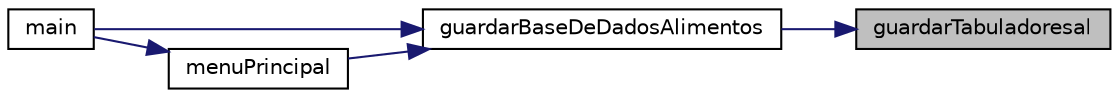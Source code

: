 digraph "guardarTabuladoresal"
{
 // LATEX_PDF_SIZE
  edge [fontname="Helvetica",fontsize="10",labelfontname="Helvetica",labelfontsize="10"];
  node [fontname="Helvetica",fontsize="10",shape=record];
  rankdir="RL";
  Node1 [label="guardarTabuladoresal",height=0.2,width=0.4,color="black", fillcolor="grey75", style="filled", fontcolor="black",tooltip="Guardar dados no ficheiro txt com Tabs."];
  Node1 -> Node2 [dir="back",color="midnightblue",fontsize="10",style="solid",fontname="Helvetica"];
  Node2 [label="guardarBaseDeDadosAlimentos",height=0.2,width=0.4,color="black", fillcolor="white", style="filled",URL="$Alimentos_8c.html#a923837271d1bd9d9d47909534c722b58",tooltip="Função que chama as 3 funções de guardar ficheiros."];
  Node2 -> Node3 [dir="back",color="midnightblue",fontsize="10",style="solid",fontname="Helvetica"];
  Node3 [label="main",height=0.2,width=0.4,color="black", fillcolor="white", style="filled",URL="$main_8c.html#a0ddf1224851353fc92bfbff6f499fa97",tooltip="Função principal que vai correr outras funções como (Ler base de dados / Menu Principal / Guardar Bas..."];
  Node2 -> Node4 [dir="back",color="midnightblue",fontsize="10",style="solid",fontname="Helvetica"];
  Node4 [label="menuPrincipal",height=0.2,width=0.4,color="black", fillcolor="white", style="filled",URL="$ListaLigada_8c.html#a0bb74a8b4a29008967c6d101ddd60701",tooltip="Função que imprime o menu do programa."];
  Node4 -> Node3 [dir="back",color="midnightblue",fontsize="10",style="solid",fontname="Helvetica"];
}
